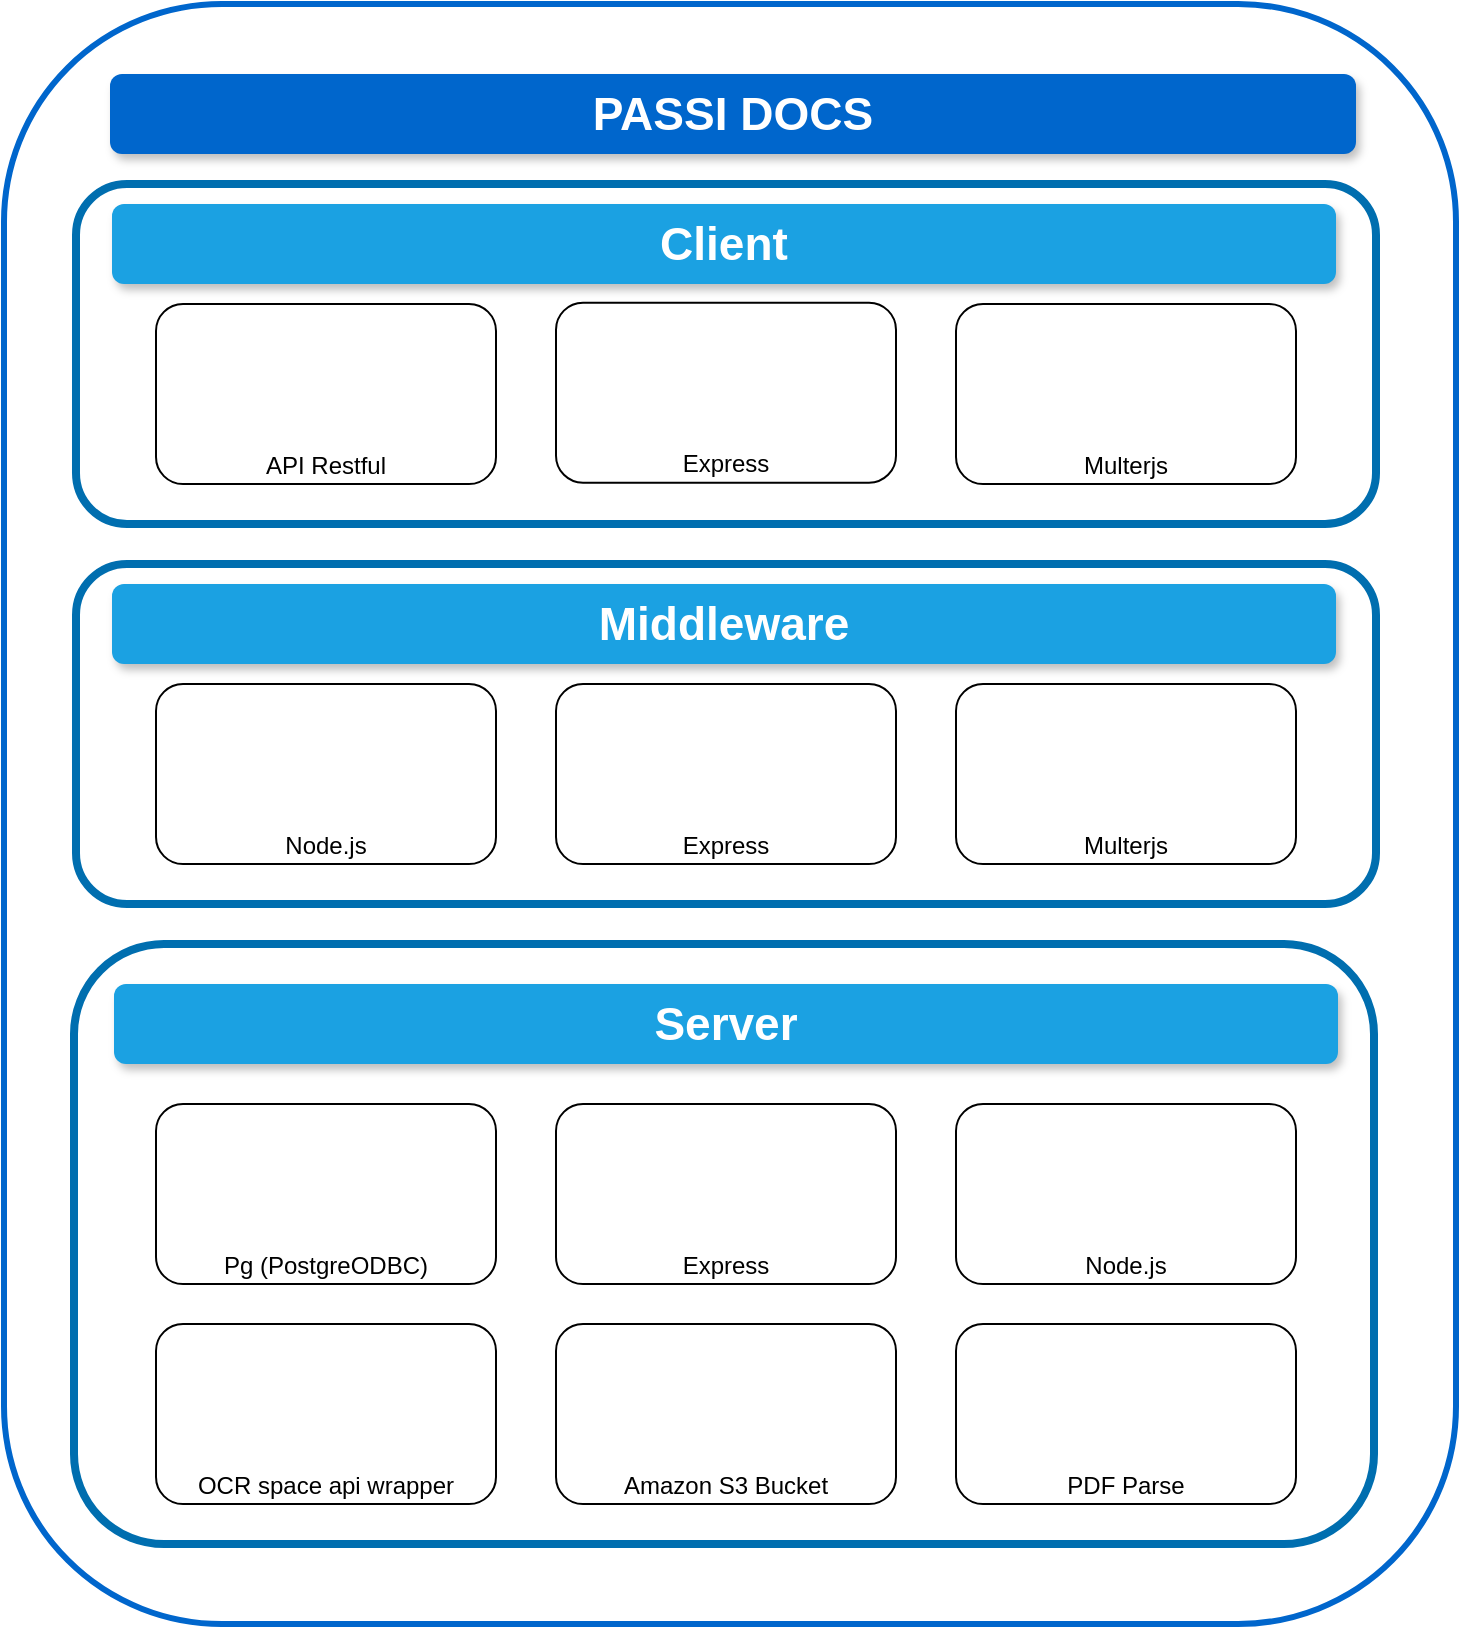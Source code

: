 <mxfile version="22.1.16" type="device">
  <diagram id="prtHgNgQTEPvFCAcTncT" name="Page-1">
    <mxGraphModel dx="1434" dy="780" grid="1" gridSize="10" guides="1" tooltips="1" connect="1" arrows="1" fold="1" page="1" pageScale="1" pageWidth="827" pageHeight="1169" math="0" shadow="0">
      <root>
        <mxCell id="0" />
        <mxCell id="1" parent="0" />
        <mxCell id="M41f0v_ypMdes1K9WMZz-1" value="" style="rounded=1;whiteSpace=wrap;html=1;fillColor=none;strokeColor=#0066cc;strokeWidth=3;" parent="1" vertex="1">
          <mxGeometry x="44" y="50" width="726" height="810" as="geometry" />
        </mxCell>
        <mxCell id="Hs0S0FrEEPC3Yx8ECl2e-50" value="" style="rounded=1;whiteSpace=wrap;html=1;fillColor=none;fontColor=#ffffff;strokeColor=#006EAF;strokeWidth=4;" vertex="1" parent="1">
          <mxGeometry x="79" y="520" width="650" height="300" as="geometry" />
        </mxCell>
        <mxCell id="Hs0S0FrEEPC3Yx8ECl2e-44" value="" style="rounded=1;whiteSpace=wrap;html=1;fillColor=none;fontColor=#ffffff;strokeColor=#006EAF;strokeWidth=4;" vertex="1" parent="1">
          <mxGeometry x="80" y="330" width="650" height="170" as="geometry" />
        </mxCell>
        <mxCell id="M41f0v_ypMdes1K9WMZz-5" value="" style="rounded=1;whiteSpace=wrap;html=1;fillColor=none;fontColor=#ffffff;strokeColor=#006EAF;strokeWidth=4;" parent="1" vertex="1">
          <mxGeometry x="80" y="140" width="650" height="170" as="geometry" />
        </mxCell>
        <mxCell id="Hs0S0FrEEPC3Yx8ECl2e-10" value="" style="group;fillColor=default;strokeColor=none;" vertex="1" connectable="0" parent="1">
          <mxGeometry x="520" y="200" width="170" height="90" as="geometry" />
        </mxCell>
        <mxCell id="M41f0v_ypMdes1K9WMZz-22" value="Multerjs" style="rounded=1;whiteSpace=wrap;html=1;labelPosition=center;verticalLabelPosition=middle;align=center;verticalAlign=bottom;fillColor=default;" parent="Hs0S0FrEEPC3Yx8ECl2e-10" vertex="1">
          <mxGeometry width="170" height="90" as="geometry" />
        </mxCell>
        <mxCell id="Hs0S0FrEEPC3Yx8ECl2e-9" value="" style="shape=image;verticalLabelPosition=bottom;labelBackgroundColor=default;verticalAlign=top;aspect=fixed;imageAspect=0;image=https://miro.medium.com/v2/resize:fit:1358/1*QTZvtnHWanNxBQBynhtlIA.png;clipPath=inset(12.67% 17.33% 9.33% 15.33%);" vertex="1" parent="Hs0S0FrEEPC3Yx8ECl2e-10">
          <mxGeometry x="41" y="10.25" width="94.53" height="54.75" as="geometry" />
        </mxCell>
        <mxCell id="Hs0S0FrEEPC3Yx8ECl2e-11" value="" style="group" vertex="1" connectable="0" parent="1">
          <mxGeometry x="320" y="390" width="170" height="90" as="geometry" />
        </mxCell>
        <mxCell id="Hs0S0FrEEPC3Yx8ECl2e-46" value="" style="group" vertex="1" connectable="0" parent="Hs0S0FrEEPC3Yx8ECl2e-11">
          <mxGeometry width="170" height="90" as="geometry" />
        </mxCell>
        <mxCell id="M41f0v_ypMdes1K9WMZz-21" value="Express" style="rounded=1;whiteSpace=wrap;html=1;verticalAlign=bottom;" parent="Hs0S0FrEEPC3Yx8ECl2e-46" vertex="1">
          <mxGeometry width="170" height="90" as="geometry" />
        </mxCell>
        <mxCell id="Hs0S0FrEEPC3Yx8ECl2e-2" value="" style="shape=image;verticalLabelPosition=bottom;labelBackgroundColor=default;verticalAlign=top;aspect=fixed;imageAspect=0;image=https://www.jacobsoft.com.mx/wp-content/uploads/2020/04/node-js-736399_960_720-2.png;" vertex="1" parent="Hs0S0FrEEPC3Yx8ECl2e-46">
          <mxGeometry x="33.75" y="10" width="102.5" height="51.25" as="geometry" />
        </mxCell>
        <mxCell id="Hs0S0FrEEPC3Yx8ECl2e-12" value="" style="group" vertex="1" connectable="0" parent="1">
          <mxGeometry x="120" y="390" width="170" height="90" as="geometry" />
        </mxCell>
        <mxCell id="M41f0v_ypMdes1K9WMZz-20" value="Node.js" style="rounded=1;whiteSpace=wrap;html=1;verticalAlign=bottom;" parent="Hs0S0FrEEPC3Yx8ECl2e-12" vertex="1">
          <mxGeometry width="170" height="90" as="geometry" />
        </mxCell>
        <mxCell id="Hs0S0FrEEPC3Yx8ECl2e-4" value="" style="shape=image;verticalLabelPosition=bottom;labelBackgroundColor=default;verticalAlign=top;aspect=fixed;imageAspect=0;image=https://miro.medium.com/v2/resize:fit:800/1*bc9pmTiyKR0WNPka2w3e0Q.png;" vertex="1" parent="Hs0S0FrEEPC3Yx8ECl2e-12">
          <mxGeometry x="52.25" y="4.5" width="65.5" height="65.5" as="geometry" />
        </mxCell>
        <mxCell id="Hs0S0FrEEPC3Yx8ECl2e-13" value="" style="group" vertex="1" connectable="0" parent="1">
          <mxGeometry x="120" y="180" width="170" height="90" as="geometry" />
        </mxCell>
        <mxCell id="Hs0S0FrEEPC3Yx8ECl2e-40" value="" style="group" vertex="1" connectable="0" parent="Hs0S0FrEEPC3Yx8ECl2e-13">
          <mxGeometry width="170" height="90" as="geometry" />
        </mxCell>
        <mxCell id="M41f0v_ypMdes1K9WMZz-7" value="API Restful" style="rounded=1;whiteSpace=wrap;html=1;verticalAlign=bottom;" parent="Hs0S0FrEEPC3Yx8ECl2e-40" vertex="1">
          <mxGeometry y="20" width="170" height="90" as="geometry" />
        </mxCell>
        <mxCell id="Hs0S0FrEEPC3Yx8ECl2e-8" value="" style="shape=image;verticalLabelPosition=bottom;labelBackgroundColor=default;verticalAlign=top;aspect=fixed;imageAspect=0;image=https://www.coretech.it/_public/img/video/icon/ApirestFul.png;" vertex="1" parent="Hs0S0FrEEPC3Yx8ECl2e-40">
          <mxGeometry x="44.75" y="25.6" width="80.5" height="64.4" as="geometry" />
        </mxCell>
        <mxCell id="Hs0S0FrEEPC3Yx8ECl2e-28" value="" style="group" vertex="1" connectable="0" parent="1">
          <mxGeometry x="520" y="710" width="170" height="90" as="geometry" />
        </mxCell>
        <mxCell id="M41f0v_ypMdes1K9WMZz-16" value="PDF Parse" style="rounded=1;whiteSpace=wrap;html=1;verticalAlign=bottom;" parent="Hs0S0FrEEPC3Yx8ECl2e-28" vertex="1">
          <mxGeometry width="170" height="90" as="geometry" />
        </mxCell>
        <mxCell id="Hs0S0FrEEPC3Yx8ECl2e-27" value="" style="shape=image;verticalLabelPosition=bottom;labelBackgroundColor=default;verticalAlign=top;aspect=fixed;imageAspect=0;image=https://www.kali.org/tools/pdfid/images/pdfid-logo.svg;" vertex="1" parent="Hs0S0FrEEPC3Yx8ECl2e-28">
          <mxGeometry x="58" y="11.37" width="54" height="54" as="geometry" />
        </mxCell>
        <mxCell id="Hs0S0FrEEPC3Yx8ECl2e-29" value="" style="group" vertex="1" connectable="0" parent="1">
          <mxGeometry x="120" y="710" width="170" height="90" as="geometry" />
        </mxCell>
        <mxCell id="M41f0v_ypMdes1K9WMZz-14" value="OCR space api wrapper" style="rounded=1;whiteSpace=wrap;html=1;verticalAlign=bottom;" parent="Hs0S0FrEEPC3Yx8ECl2e-29" vertex="1">
          <mxGeometry width="170" height="90" as="geometry" />
        </mxCell>
        <mxCell id="Hs0S0FrEEPC3Yx8ECl2e-25" value="" style="shape=image;verticalLabelPosition=bottom;labelBackgroundColor=default;verticalAlign=top;aspect=fixed;imageAspect=0;image=https://www.nobbot.com/wp-content/uploads/2022/03/ICONO_ocr_E.jpg;" vertex="1" parent="Hs0S0FrEEPC3Yx8ECl2e-29">
          <mxGeometry x="53" y="6.56" width="64" height="64" as="geometry" />
        </mxCell>
        <mxCell id="Hs0S0FrEEPC3Yx8ECl2e-30" value="" style="group" vertex="1" connectable="0" parent="1">
          <mxGeometry x="320" y="710" width="170" height="90" as="geometry" />
        </mxCell>
        <mxCell id="M41f0v_ypMdes1K9WMZz-13" value="Amazon S3 Bucket" style="rounded=1;whiteSpace=wrap;html=1;verticalAlign=bottom;" parent="Hs0S0FrEEPC3Yx8ECl2e-30" vertex="1">
          <mxGeometry width="170" height="90" as="geometry" />
        </mxCell>
        <mxCell id="Hs0S0FrEEPC3Yx8ECl2e-21" value="" style="shape=image;verticalLabelPosition=bottom;labelBackgroundColor=default;verticalAlign=top;aspect=fixed;imageAspect=0;image=https://static-00.iconduck.com/assets.00/storage-amazons3-bucketwithobjects-icon-495x512-tn4srnl2.png;" vertex="1" parent="Hs0S0FrEEPC3Yx8ECl2e-30">
          <mxGeometry x="57.75" y="11.37" width="54.5" height="56.38" as="geometry" />
        </mxCell>
        <mxCell id="Hs0S0FrEEPC3Yx8ECl2e-31" value="" style="group" vertex="1" connectable="0" parent="1">
          <mxGeometry x="320" y="600" width="170" height="90" as="geometry" />
        </mxCell>
        <mxCell id="Hs0S0FrEEPC3Yx8ECl2e-32" value="Express" style="rounded=1;whiteSpace=wrap;html=1;verticalAlign=bottom;" vertex="1" parent="Hs0S0FrEEPC3Yx8ECl2e-31">
          <mxGeometry width="170" height="90" as="geometry" />
        </mxCell>
        <mxCell id="Hs0S0FrEEPC3Yx8ECl2e-33" value="" style="shape=image;verticalLabelPosition=bottom;labelBackgroundColor=default;verticalAlign=top;aspect=fixed;imageAspect=0;image=https://www.jacobsoft.com.mx/wp-content/uploads/2020/04/node-js-736399_960_720-2.png;" vertex="1" parent="Hs0S0FrEEPC3Yx8ECl2e-31">
          <mxGeometry x="33.75" y="10" width="102.5" height="51.25" as="geometry" />
        </mxCell>
        <mxCell id="Hs0S0FrEEPC3Yx8ECl2e-34" value="" style="group" vertex="1" connectable="0" parent="1">
          <mxGeometry x="520" y="600" width="170" height="90" as="geometry" />
        </mxCell>
        <mxCell id="Hs0S0FrEEPC3Yx8ECl2e-35" value="Node.js" style="rounded=1;whiteSpace=wrap;html=1;verticalAlign=bottom;" vertex="1" parent="Hs0S0FrEEPC3Yx8ECl2e-34">
          <mxGeometry width="170" height="90" as="geometry" />
        </mxCell>
        <mxCell id="Hs0S0FrEEPC3Yx8ECl2e-36" value="" style="shape=image;verticalLabelPosition=bottom;labelBackgroundColor=default;verticalAlign=top;aspect=fixed;imageAspect=0;image=https://miro.medium.com/v2/resize:fit:800/1*bc9pmTiyKR0WNPka2w3e0Q.png;" vertex="1" parent="Hs0S0FrEEPC3Yx8ECl2e-34">
          <mxGeometry x="52.25" y="4.5" width="65.5" height="65.5" as="geometry" />
        </mxCell>
        <mxCell id="Hs0S0FrEEPC3Yx8ECl2e-38" value="" style="group" vertex="1" connectable="0" parent="1">
          <mxGeometry x="120" y="600" width="170" height="90" as="geometry" />
        </mxCell>
        <mxCell id="M41f0v_ypMdes1K9WMZz-15" value="Pg (PostgreODBC)" style="rounded=1;whiteSpace=wrap;html=1;verticalAlign=bottom;" parent="Hs0S0FrEEPC3Yx8ECl2e-38" vertex="1">
          <mxGeometry width="170" height="90" as="geometry" />
        </mxCell>
        <mxCell id="Hs0S0FrEEPC3Yx8ECl2e-26" value="" style="shape=image;verticalLabelPosition=bottom;labelBackgroundColor=default;verticalAlign=top;aspect=fixed;imageAspect=0;image=https://tecnitium.com/wp-content/uploads/2023/08/postgresql-logo.png;" vertex="1" parent="Hs0S0FrEEPC3Yx8ECl2e-38">
          <mxGeometry x="48" y="3" width="69.06" height="63.12" as="geometry" />
        </mxCell>
        <mxCell id="Hs0S0FrEEPC3Yx8ECl2e-39" value="&lt;font style=&quot;font-size: 23px;&quot;&gt;&lt;b&gt;Client&lt;/b&gt;&lt;/font&gt;" style="rounded=1;whiteSpace=wrap;html=1;fillColor=#1ba1e2;fontColor=#ffffff;strokeColor=none;strokeWidth=4;shadow=1;" vertex="1" parent="1">
          <mxGeometry x="98" y="150" width="612" height="40" as="geometry" />
        </mxCell>
        <mxCell id="Hs0S0FrEEPC3Yx8ECl2e-41" value="" style="group" vertex="1" connectable="0" parent="1">
          <mxGeometry x="320" y="199.37" width="170" height="90" as="geometry" />
        </mxCell>
        <mxCell id="Hs0S0FrEEPC3Yx8ECl2e-15" value="Express" style="rounded=1;whiteSpace=wrap;html=1;verticalAlign=bottom;" vertex="1" parent="Hs0S0FrEEPC3Yx8ECl2e-41">
          <mxGeometry width="170" height="90" as="geometry" />
        </mxCell>
        <mxCell id="Hs0S0FrEEPC3Yx8ECl2e-16" value="" style="shape=image;verticalLabelPosition=bottom;labelBackgroundColor=default;verticalAlign=top;aspect=fixed;imageAspect=0;image=https://www.jacobsoft.com.mx/wp-content/uploads/2020/04/node-js-736399_960_720-2.png;" vertex="1" parent="Hs0S0FrEEPC3Yx8ECl2e-41">
          <mxGeometry x="33.75" y="19.38" width="102.5" height="51.25" as="geometry" />
        </mxCell>
        <mxCell id="Hs0S0FrEEPC3Yx8ECl2e-43" value="&lt;font style=&quot;font-size: 23px;&quot;&gt;&lt;b&gt;PASSI DOCS&lt;/b&gt;&lt;/font&gt;" style="rounded=1;whiteSpace=wrap;html=1;fillColor=#0066CC;fontColor=#ffffff;strokeColor=none;strokeWidth=4;shadow=1;" vertex="1" parent="1">
          <mxGeometry x="97" y="85" width="623" height="40" as="geometry" />
        </mxCell>
        <mxCell id="Hs0S0FrEEPC3Yx8ECl2e-45" value="&lt;font style=&quot;font-size: 23px;&quot;&gt;&lt;b&gt;Middleware&lt;/b&gt;&lt;/font&gt;" style="rounded=1;whiteSpace=wrap;html=1;fillColor=#1ba1e2;fontColor=#ffffff;strokeColor=none;strokeWidth=4;shadow=1;" vertex="1" parent="1">
          <mxGeometry x="98" y="340" width="612" height="40" as="geometry" />
        </mxCell>
        <mxCell id="Hs0S0FrEEPC3Yx8ECl2e-47" value="" style="group;fillColor=default;strokeColor=none;" vertex="1" connectable="0" parent="1">
          <mxGeometry x="520" y="390" width="170" height="90" as="geometry" />
        </mxCell>
        <mxCell id="Hs0S0FrEEPC3Yx8ECl2e-48" value="Multerjs" style="rounded=1;whiteSpace=wrap;html=1;labelPosition=center;verticalLabelPosition=middle;align=center;verticalAlign=bottom;fillColor=default;" vertex="1" parent="Hs0S0FrEEPC3Yx8ECl2e-47">
          <mxGeometry width="170" height="90" as="geometry" />
        </mxCell>
        <mxCell id="Hs0S0FrEEPC3Yx8ECl2e-49" value="" style="shape=image;verticalLabelPosition=bottom;labelBackgroundColor=default;verticalAlign=top;aspect=fixed;imageAspect=0;image=https://miro.medium.com/v2/resize:fit:1358/1*QTZvtnHWanNxBQBynhtlIA.png;clipPath=inset(12.67% 17.33% 9.33% 15.33%);" vertex="1" parent="Hs0S0FrEEPC3Yx8ECl2e-47">
          <mxGeometry x="41" y="10.25" width="94.53" height="54.75" as="geometry" />
        </mxCell>
        <mxCell id="Hs0S0FrEEPC3Yx8ECl2e-51" value="&lt;font style=&quot;font-size: 23px;&quot;&gt;&lt;b&gt;Server&lt;/b&gt;&lt;/font&gt;" style="rounded=1;whiteSpace=wrap;html=1;fillColor=#1ba1e2;fontColor=#ffffff;strokeColor=none;strokeWidth=4;shadow=1;" vertex="1" parent="1">
          <mxGeometry x="99" y="540" width="612" height="40" as="geometry" />
        </mxCell>
      </root>
    </mxGraphModel>
  </diagram>
</mxfile>
